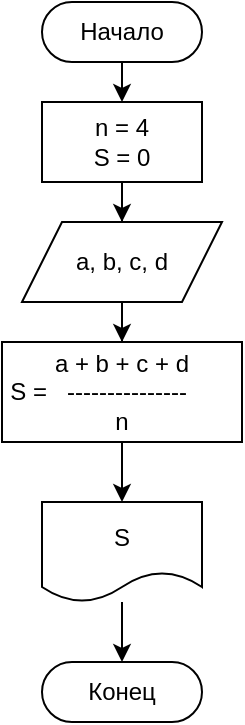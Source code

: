 <mxfile version="20.5.3" type="device" pages="3"><diagram id="jAMfRIVsbqY_gLkSsPE3" name="Среднее арефмитическое"><mxGraphModel dx="1038" dy="489" grid="1" gridSize="10" guides="1" tooltips="1" connect="1" arrows="1" fold="1" page="1" pageScale="1" pageWidth="827" pageHeight="1169" math="0" shadow="0"><root><mxCell id="0"/><mxCell id="1" parent="0"/><mxCell id="6TDU3c8ZOkbgX4b3y3NZ-4" style="edgeStyle=orthogonalEdgeStyle;rounded=0;orthogonalLoop=1;jettySize=auto;html=1;exitX=0.5;exitY=1;exitDx=0;exitDy=0;entryX=0.5;entryY=0;entryDx=0;entryDy=0;" edge="1" parent="1" source="6TDU3c8ZOkbgX4b3y3NZ-1" target="6TDU3c8ZOkbgX4b3y3NZ-2"><mxGeometry relative="1" as="geometry"><mxPoint x="420" y="90" as="targetPoint"/></mxGeometry></mxCell><mxCell id="6TDU3c8ZOkbgX4b3y3NZ-1" value="Начало" style="rounded=1;whiteSpace=wrap;html=1;arcSize=50;" vertex="1" parent="1"><mxGeometry x="360" y="20" width="80" height="30" as="geometry"/></mxCell><mxCell id="6TDU3c8ZOkbgX4b3y3NZ-5" style="edgeStyle=orthogonalEdgeStyle;rounded=0;orthogonalLoop=1;jettySize=auto;html=1;exitX=0.5;exitY=1;exitDx=0;exitDy=0;" edge="1" parent="1" source="6TDU3c8ZOkbgX4b3y3NZ-2" target="6TDU3c8ZOkbgX4b3y3NZ-3"><mxGeometry relative="1" as="geometry"/></mxCell><mxCell id="6TDU3c8ZOkbgX4b3y3NZ-2" value="n = 4&lt;br&gt;S = 0" style="rounded=0;whiteSpace=wrap;html=1;" vertex="1" parent="1"><mxGeometry x="360" y="70" width="80" height="40" as="geometry"/></mxCell><mxCell id="6TDU3c8ZOkbgX4b3y3NZ-7" style="edgeStyle=orthogonalEdgeStyle;rounded=0;orthogonalLoop=1;jettySize=auto;html=1;exitX=0.5;exitY=1;exitDx=0;exitDy=0;" edge="1" parent="1" source="6TDU3c8ZOkbgX4b3y3NZ-3" target="6TDU3c8ZOkbgX4b3y3NZ-6"><mxGeometry relative="1" as="geometry"/></mxCell><mxCell id="6TDU3c8ZOkbgX4b3y3NZ-3" value="a, b, c, d" style="shape=parallelogram;perimeter=parallelogramPerimeter;whiteSpace=wrap;html=1;fixedSize=1;" vertex="1" parent="1"><mxGeometry x="350" y="130" width="100" height="40" as="geometry"/></mxCell><mxCell id="6TDU3c8ZOkbgX4b3y3NZ-9" style="edgeStyle=orthogonalEdgeStyle;rounded=0;orthogonalLoop=1;jettySize=auto;html=1;exitX=0.5;exitY=1;exitDx=0;exitDy=0;entryX=0.5;entryY=0;entryDx=0;entryDy=0;" edge="1" parent="1" source="6TDU3c8ZOkbgX4b3y3NZ-6" target="6TDU3c8ZOkbgX4b3y3NZ-8"><mxGeometry relative="1" as="geometry"/></mxCell><mxCell id="6TDU3c8ZOkbgX4b3y3NZ-6" value="a + b + c + d&lt;br&gt;S =&amp;nbsp; &amp;nbsp;---------------&amp;nbsp; &amp;nbsp; &amp;nbsp; &amp;nbsp;&lt;br&gt;n" style="rounded=0;whiteSpace=wrap;html=1;" vertex="1" parent="1"><mxGeometry x="340" y="190" width="120" height="50" as="geometry"/></mxCell><mxCell id="6TDU3c8ZOkbgX4b3y3NZ-11" value="" style="edgeStyle=orthogonalEdgeStyle;rounded=0;orthogonalLoop=1;jettySize=auto;html=1;" edge="1" parent="1" source="6TDU3c8ZOkbgX4b3y3NZ-8" target="6TDU3c8ZOkbgX4b3y3NZ-10"><mxGeometry relative="1" as="geometry"/></mxCell><mxCell id="6TDU3c8ZOkbgX4b3y3NZ-8" value="S" style="shape=document;whiteSpace=wrap;html=1;boundedLbl=1;" vertex="1" parent="1"><mxGeometry x="360" y="270" width="80" height="50" as="geometry"/></mxCell><mxCell id="6TDU3c8ZOkbgX4b3y3NZ-10" value="Конец" style="rounded=1;whiteSpace=wrap;html=1;arcSize=50;" vertex="1" parent="1"><mxGeometry x="360" y="350" width="80" height="30" as="geometry"/></mxCell></root></mxGraphModel></diagram><diagram id="8-fqHAyTaERzUhH9AOES" name="N факториал"><mxGraphModel dx="865" dy="408" grid="1" gridSize="10" guides="1" tooltips="1" connect="1" arrows="1" fold="1" page="1" pageScale="1" pageWidth="827" pageHeight="1169" math="0" shadow="0"><root><mxCell id="0"/><mxCell id="1" parent="0"/><mxCell id="w8h-Dr5hiBLZnIMRFS0h-1" style="edgeStyle=orthogonalEdgeStyle;rounded=0;orthogonalLoop=1;jettySize=auto;html=1;exitX=0.5;exitY=1;exitDx=0;exitDy=0;entryX=0.5;entryY=0;entryDx=0;entryDy=0;" edge="1" parent="1" source="w8h-Dr5hiBLZnIMRFS0h-2" target="w8h-Dr5hiBLZnIMRFS0h-4"><mxGeometry relative="1" as="geometry"><mxPoint x="420" y="90" as="targetPoint"/></mxGeometry></mxCell><mxCell id="w8h-Dr5hiBLZnIMRFS0h-2" value="Начало" style="rounded=1;whiteSpace=wrap;html=1;arcSize=50;" vertex="1" parent="1"><mxGeometry x="360" y="20" width="80" height="30" as="geometry"/></mxCell><mxCell id="w8h-Dr5hiBLZnIMRFS0h-3" style="edgeStyle=orthogonalEdgeStyle;rounded=0;orthogonalLoop=1;jettySize=auto;html=1;exitX=0.5;exitY=1;exitDx=0;exitDy=0;entryX=0.5;entryY=0;entryDx=0;entryDy=0;" edge="1" parent="1" source="w8h-Dr5hiBLZnIMRFS0h-4" target="w8h-Dr5hiBLZnIMRFS0h-6"><mxGeometry relative="1" as="geometry"><mxPoint x="540" y="210" as="targetPoint"/><Array as="points"/></mxGeometry></mxCell><mxCell id="w8h-Dr5hiBLZnIMRFS0h-4" value="n = 1&lt;br&gt;F = 1" style="rounded=0;whiteSpace=wrap;html=1;" vertex="1" parent="1"><mxGeometry x="360" y="70" width="80" height="40" as="geometry"/></mxCell><mxCell id="w8h-Dr5hiBLZnIMRFS0h-5" style="edgeStyle=orthogonalEdgeStyle;rounded=0;orthogonalLoop=1;jettySize=auto;html=1;exitX=0.5;exitY=1;exitDx=0;exitDy=0;entryX=0.5;entryY=0;entryDx=0;entryDy=0;" edge="1" parent="1" source="w8h-Dr5hiBLZnIMRFS0h-6" target="pGK5j9tJKn0COmAnrX3E-1"><mxGeometry relative="1" as="geometry"><mxPoint x="450" y="220" as="targetPoint"/></mxGeometry></mxCell><mxCell id="w8h-Dr5hiBLZnIMRFS0h-6" value="N" style="shape=parallelogram;perimeter=parallelogramPerimeter;whiteSpace=wrap;html=1;fixedSize=1;" vertex="1" parent="1"><mxGeometry x="350" y="130" width="100" height="40" as="geometry"/></mxCell><mxCell id="w8h-Dr5hiBLZnIMRFS0h-7" style="edgeStyle=orthogonalEdgeStyle;rounded=0;orthogonalLoop=1;jettySize=auto;html=1;exitX=0.5;exitY=1;exitDx=0;exitDy=0;entryX=0.5;entryY=0;entryDx=0;entryDy=0;" edge="1" parent="1" source="w8h-Dr5hiBLZnIMRFS0h-8" target="pGK5j9tJKn0COmAnrX3E-7"><mxGeometry relative="1" as="geometry"><mxPoint x="395" y="400" as="targetPoint"/></mxGeometry></mxCell><mxCell id="w8h-Dr5hiBLZnIMRFS0h-8" value="F = F * n" style="rounded=0;whiteSpace=wrap;html=1;" vertex="1" parent="1"><mxGeometry x="360" y="280" width="80" height="40" as="geometry"/></mxCell><mxCell id="pGK5j9tJKn0COmAnrX3E-5" style="edgeStyle=orthogonalEdgeStyle;rounded=0;orthogonalLoop=1;jettySize=auto;html=1;exitX=1;exitY=0.5;exitDx=0;exitDy=0;entryX=0;entryY=0.5;entryDx=0;entryDy=0;" edge="1" parent="1" source="w8h-Dr5hiBLZnIMRFS0h-10" target="w8h-Dr5hiBLZnIMRFS0h-11"><mxGeometry relative="1" as="geometry"/></mxCell><mxCell id="w8h-Dr5hiBLZnIMRFS0h-10" value="F" style="shape=document;whiteSpace=wrap;html=1;boundedLbl=1;" vertex="1" parent="1"><mxGeometry x="510" y="195" width="80" height="50" as="geometry"/></mxCell><mxCell id="w8h-Dr5hiBLZnIMRFS0h-11" value="Конец" style="rounded=1;whiteSpace=wrap;html=1;arcSize=50;" vertex="1" parent="1"><mxGeometry x="620" y="205" width="80" height="30" as="geometry"/></mxCell><mxCell id="pGK5j9tJKn0COmAnrX3E-4" value="Нет" style="edgeStyle=orthogonalEdgeStyle;rounded=0;orthogonalLoop=1;jettySize=auto;html=1;exitX=1;exitY=0.5;exitDx=0;exitDy=0;entryX=0;entryY=0.448;entryDx=0;entryDy=0;entryPerimeter=0;" edge="1" parent="1" source="pGK5j9tJKn0COmAnrX3E-1" target="w8h-Dr5hiBLZnIMRFS0h-10"><mxGeometry relative="1" as="geometry"/></mxCell><mxCell id="pGK5j9tJKn0COmAnrX3E-6" value="Да" style="edgeStyle=orthogonalEdgeStyle;rounded=0;orthogonalLoop=1;jettySize=auto;html=1;exitX=0.5;exitY=1;exitDx=0;exitDy=0;entryX=0.5;entryY=0;entryDx=0;entryDy=0;" edge="1" parent="1" source="pGK5j9tJKn0COmAnrX3E-1" target="w8h-Dr5hiBLZnIMRFS0h-8"><mxGeometry relative="1" as="geometry"/></mxCell><mxCell id="pGK5j9tJKn0COmAnrX3E-1" value="n &amp;lt;= N" style="rhombus;whiteSpace=wrap;html=1;" vertex="1" parent="1"><mxGeometry x="345" y="190" width="110" height="55" as="geometry"/></mxCell><mxCell id="pGK5j9tJKn0COmAnrX3E-9" style="edgeStyle=orthogonalEdgeStyle;rounded=0;orthogonalLoop=1;jettySize=auto;html=1;exitX=0;exitY=0.5;exitDx=0;exitDy=0;entryX=0.5;entryY=0;entryDx=0;entryDy=0;" edge="1" parent="1" source="pGK5j9tJKn0COmAnrX3E-7" target="pGK5j9tJKn0COmAnrX3E-1"><mxGeometry relative="1" as="geometry"><mxPoint x="330" y="210" as="targetPoint"/><Array as="points"><mxPoint x="320" y="360"/><mxPoint x="320" y="190"/></Array></mxGeometry></mxCell><mxCell id="pGK5j9tJKn0COmAnrX3E-7" value="n = n + 1" style="rounded=0;whiteSpace=wrap;html=1;" vertex="1" parent="1"><mxGeometry x="360" y="340" width="80" height="40" as="geometry"/></mxCell></root></mxGraphModel></diagram><diagram id="UzVFzsNMq7dN7_S0bDdW" name="Про друзей и собаку"><mxGraphModel dx="865" dy="408" grid="1" gridSize="10" guides="1" tooltips="1" connect="1" arrows="1" fold="1" page="1" pageScale="1" pageWidth="827" pageHeight="1169" math="0" shadow="0"><root><mxCell id="0"/><mxCell id="1" parent="0"/><mxCell id="_U7KRPzOl35RJVsKmTQm-1" style="edgeStyle=orthogonalEdgeStyle;rounded=0;orthogonalLoop=1;jettySize=auto;html=1;exitX=0.5;exitY=1;exitDx=0;exitDy=0;entryX=0.5;entryY=0;entryDx=0;entryDy=0;" edge="1" parent="1" source="_U7KRPzOl35RJVsKmTQm-2" target="_U7KRPzOl35RJVsKmTQm-4"><mxGeometry relative="1" as="geometry"><mxPoint x="420" y="90" as="targetPoint"/></mxGeometry></mxCell><mxCell id="_U7KRPzOl35RJVsKmTQm-2" value="Начало" style="rounded=1;whiteSpace=wrap;html=1;arcSize=50;" vertex="1" parent="1"><mxGeometry x="360" y="20" width="80" height="30" as="geometry"/></mxCell><mxCell id="_U7KRPzOl35RJVsKmTQm-9" style="edgeStyle=orthogonalEdgeStyle;rounded=0;orthogonalLoop=1;jettySize=auto;html=1;exitX=0.5;exitY=1;exitDx=0;exitDy=0;entryX=0.5;entryY=0;entryDx=0;entryDy=0;" edge="1" parent="1" source="_U7KRPzOl35RJVsKmTQm-4" target="_U7KRPzOl35RJVsKmTQm-6"><mxGeometry relative="1" as="geometry"/></mxCell><mxCell id="_U7KRPzOl35RJVsKmTQm-4" value="count,&lt;br&gt;disctance,&lt;br&gt;firstFriendSpeed,&lt;br&gt;secondFriendSpeed,&lt;br&gt;dogSpeed&lt;br&gt;friend = 2," style="rounded=0;whiteSpace=wrap;html=1;" vertex="1" parent="1"><mxGeometry x="310" y="70" width="180" height="100" as="geometry"/></mxCell><mxCell id="_U7KRPzOl35RJVsKmTQm-10" value="Нет" style="edgeStyle=orthogonalEdgeStyle;rounded=0;orthogonalLoop=1;jettySize=auto;html=1;exitX=1;exitY=0.5;exitDx=0;exitDy=0;entryX=0;entryY=0.5;entryDx=0;entryDy=0;" edge="1" parent="1" source="_U7KRPzOl35RJVsKmTQm-6" target="_U7KRPzOl35RJVsKmTQm-7"><mxGeometry relative="1" as="geometry"/></mxCell><mxCell id="_U7KRPzOl35RJVsKmTQm-14" value="Да" style="edgeStyle=orthogonalEdgeStyle;rounded=0;orthogonalLoop=1;jettySize=auto;html=1;exitX=0.5;exitY=1;exitDx=0;exitDy=0;entryX=0.5;entryY=0;entryDx=0;entryDy=0;" edge="1" parent="1" source="_U7KRPzOl35RJVsKmTQm-6" target="_U7KRPzOl35RJVsKmTQm-13"><mxGeometry relative="1" as="geometry"/></mxCell><mxCell id="_U7KRPzOl35RJVsKmTQm-6" value="distance &amp;gt; 10" style="rhombus;whiteSpace=wrap;html=1;" vertex="1" parent="1"><mxGeometry x="340" y="200" width="120" height="80" as="geometry"/></mxCell><mxCell id="_U7KRPzOl35RJVsKmTQm-11" style="edgeStyle=orthogonalEdgeStyle;rounded=0;orthogonalLoop=1;jettySize=auto;html=1;exitX=1;exitY=0.5;exitDx=0;exitDy=0;entryX=0;entryY=0.5;entryDx=0;entryDy=0;" edge="1" parent="1" source="_U7KRPzOl35RJVsKmTQm-7" target="_U7KRPzOl35RJVsKmTQm-8"><mxGeometry relative="1" as="geometry"/></mxCell><mxCell id="_U7KRPzOl35RJVsKmTQm-7" value="count" style="shape=document;whiteSpace=wrap;html=1;boundedLbl=1;" vertex="1" parent="1"><mxGeometry x="520" y="215" width="75" height="50" as="geometry"/></mxCell><mxCell id="_U7KRPzOl35RJVsKmTQm-8" value="Конец" style="rounded=1;whiteSpace=wrap;html=1;arcSize=50;" vertex="1" parent="1"><mxGeometry x="640" y="225" width="80" height="30" as="geometry"/></mxCell><mxCell id="_U7KRPzOl35RJVsKmTQm-21" style="edgeStyle=orthogonalEdgeStyle;rounded=0;orthogonalLoop=1;jettySize=auto;html=1;exitX=0.5;exitY=1;exitDx=0;exitDy=0;entryX=0.5;entryY=0;entryDx=0;entryDy=0;" edge="1" parent="1" source="_U7KRPzOl35RJVsKmTQm-12" target="_U7KRPzOl35RJVsKmTQm-19"><mxGeometry relative="1" as="geometry"/></mxCell><mxCell id="_U7KRPzOl35RJVsKmTQm-12" value="time = distance / &lt;br&gt;(dogSpeed - secondFriendSpeed)" style="rounded=0;whiteSpace=wrap;html=1;" vertex="1" parent="1"><mxGeometry x="70" y="320" width="210" height="60" as="geometry"/></mxCell><mxCell id="_U7KRPzOl35RJVsKmTQm-15" value="Нет" style="edgeStyle=orthogonalEdgeStyle;rounded=0;orthogonalLoop=1;jettySize=auto;html=1;exitX=0;exitY=0.5;exitDx=0;exitDy=0;entryX=1;entryY=0.5;entryDx=0;entryDy=0;" edge="1" parent="1" source="_U7KRPzOl35RJVsKmTQm-13" target="_U7KRPzOl35RJVsKmTQm-12"><mxGeometry relative="1" as="geometry"/></mxCell><mxCell id="_U7KRPzOl35RJVsKmTQm-17" value="Да" style="edgeStyle=orthogonalEdgeStyle;rounded=0;orthogonalLoop=1;jettySize=auto;html=1;exitX=1;exitY=0.5;exitDx=0;exitDy=0;entryX=0;entryY=0.5;entryDx=0;entryDy=0;" edge="1" parent="1" source="_U7KRPzOl35RJVsKmTQm-13" target="_U7KRPzOl35RJVsKmTQm-16"><mxGeometry relative="1" as="geometry"/></mxCell><mxCell id="_U7KRPzOl35RJVsKmTQm-13" value="friend == 1" style="rhombus;whiteSpace=wrap;html=1;" vertex="1" parent="1"><mxGeometry x="340" y="310" width="120" height="80" as="geometry"/></mxCell><mxCell id="_U7KRPzOl35RJVsKmTQm-22" style="edgeStyle=orthogonalEdgeStyle;rounded=0;orthogonalLoop=1;jettySize=auto;html=1;exitX=0.5;exitY=1;exitDx=0;exitDy=0;entryX=0.5;entryY=0;entryDx=0;entryDy=0;" edge="1" parent="1" source="_U7KRPzOl35RJVsKmTQm-16" target="_U7KRPzOl35RJVsKmTQm-20"><mxGeometry relative="1" as="geometry"/></mxCell><mxCell id="_U7KRPzOl35RJVsKmTQm-16" value="time = distance / &lt;br&gt;(dogSpeed + firstFriendSpeed)" style="rounded=0;whiteSpace=wrap;html=1;" vertex="1" parent="1"><mxGeometry x="520" y="320" width="210" height="60" as="geometry"/></mxCell><mxCell id="_U7KRPzOl35RJVsKmTQm-27" style="edgeStyle=orthogonalEdgeStyle;rounded=0;orthogonalLoop=1;jettySize=auto;html=1;exitX=0.5;exitY=1;exitDx=0;exitDy=0;entryX=0.5;entryY=0;entryDx=0;entryDy=0;" edge="1" parent="1" source="_U7KRPzOl35RJVsKmTQm-18" target="_U7KRPzOl35RJVsKmTQm-26"><mxGeometry relative="1" as="geometry"/></mxCell><mxCell id="_U7KRPzOl35RJVsKmTQm-18" value="distance&amp;nbsp;= distance - (firstFriendSpeed - secondFriendSpeed) * time" style="rounded=0;whiteSpace=wrap;html=1;" vertex="1" parent="1"><mxGeometry x="200" y="480" width="400" height="40" as="geometry"/></mxCell><mxCell id="_U7KRPzOl35RJVsKmTQm-23" style="edgeStyle=orthogonalEdgeStyle;rounded=0;orthogonalLoop=1;jettySize=auto;html=1;exitX=1;exitY=0.5;exitDx=0;exitDy=0;entryX=0.5;entryY=0;entryDx=0;entryDy=0;" edge="1" parent="1" source="_U7KRPzOl35RJVsKmTQm-19" target="_U7KRPzOl35RJVsKmTQm-18"><mxGeometry relative="1" as="geometry"/></mxCell><mxCell id="_U7KRPzOl35RJVsKmTQm-19" value="friend = 1" style="rounded=0;whiteSpace=wrap;html=1;" vertex="1" parent="1"><mxGeometry x="120" y="410" width="110" height="40" as="geometry"/></mxCell><mxCell id="_U7KRPzOl35RJVsKmTQm-25" style="edgeStyle=orthogonalEdgeStyle;rounded=0;orthogonalLoop=1;jettySize=auto;html=1;exitX=0;exitY=0.5;exitDx=0;exitDy=0;entryX=0.5;entryY=0;entryDx=0;entryDy=0;" edge="1" parent="1" source="_U7KRPzOl35RJVsKmTQm-20" target="_U7KRPzOl35RJVsKmTQm-18"><mxGeometry relative="1" as="geometry"><mxPoint x="400" y="460" as="targetPoint"/></mxGeometry></mxCell><mxCell id="_U7KRPzOl35RJVsKmTQm-20" value="friend = 2" style="rounded=0;whiteSpace=wrap;html=1;" vertex="1" parent="1"><mxGeometry x="570" y="410" width="110" height="40" as="geometry"/></mxCell><mxCell id="_U7KRPzOl35RJVsKmTQm-28" style="edgeStyle=orthogonalEdgeStyle;rounded=0;orthogonalLoop=1;jettySize=auto;html=1;exitX=0;exitY=0.5;exitDx=0;exitDy=0;entryX=0.5;entryY=0;entryDx=0;entryDy=0;" edge="1" parent="1" source="_U7KRPzOl35RJVsKmTQm-26" target="_U7KRPzOl35RJVsKmTQm-6"><mxGeometry relative="1" as="geometry"><Array as="points"><mxPoint x="40" y="565"/><mxPoint x="40" y="200"/></Array></mxGeometry></mxCell><mxCell id="_U7KRPzOl35RJVsKmTQm-26" value="count = count + 1" style="rounded=0;whiteSpace=wrap;html=1;" vertex="1" parent="1"><mxGeometry x="320" y="545" width="160" height="40" as="geometry"/></mxCell></root></mxGraphModel></diagram></mxfile>
